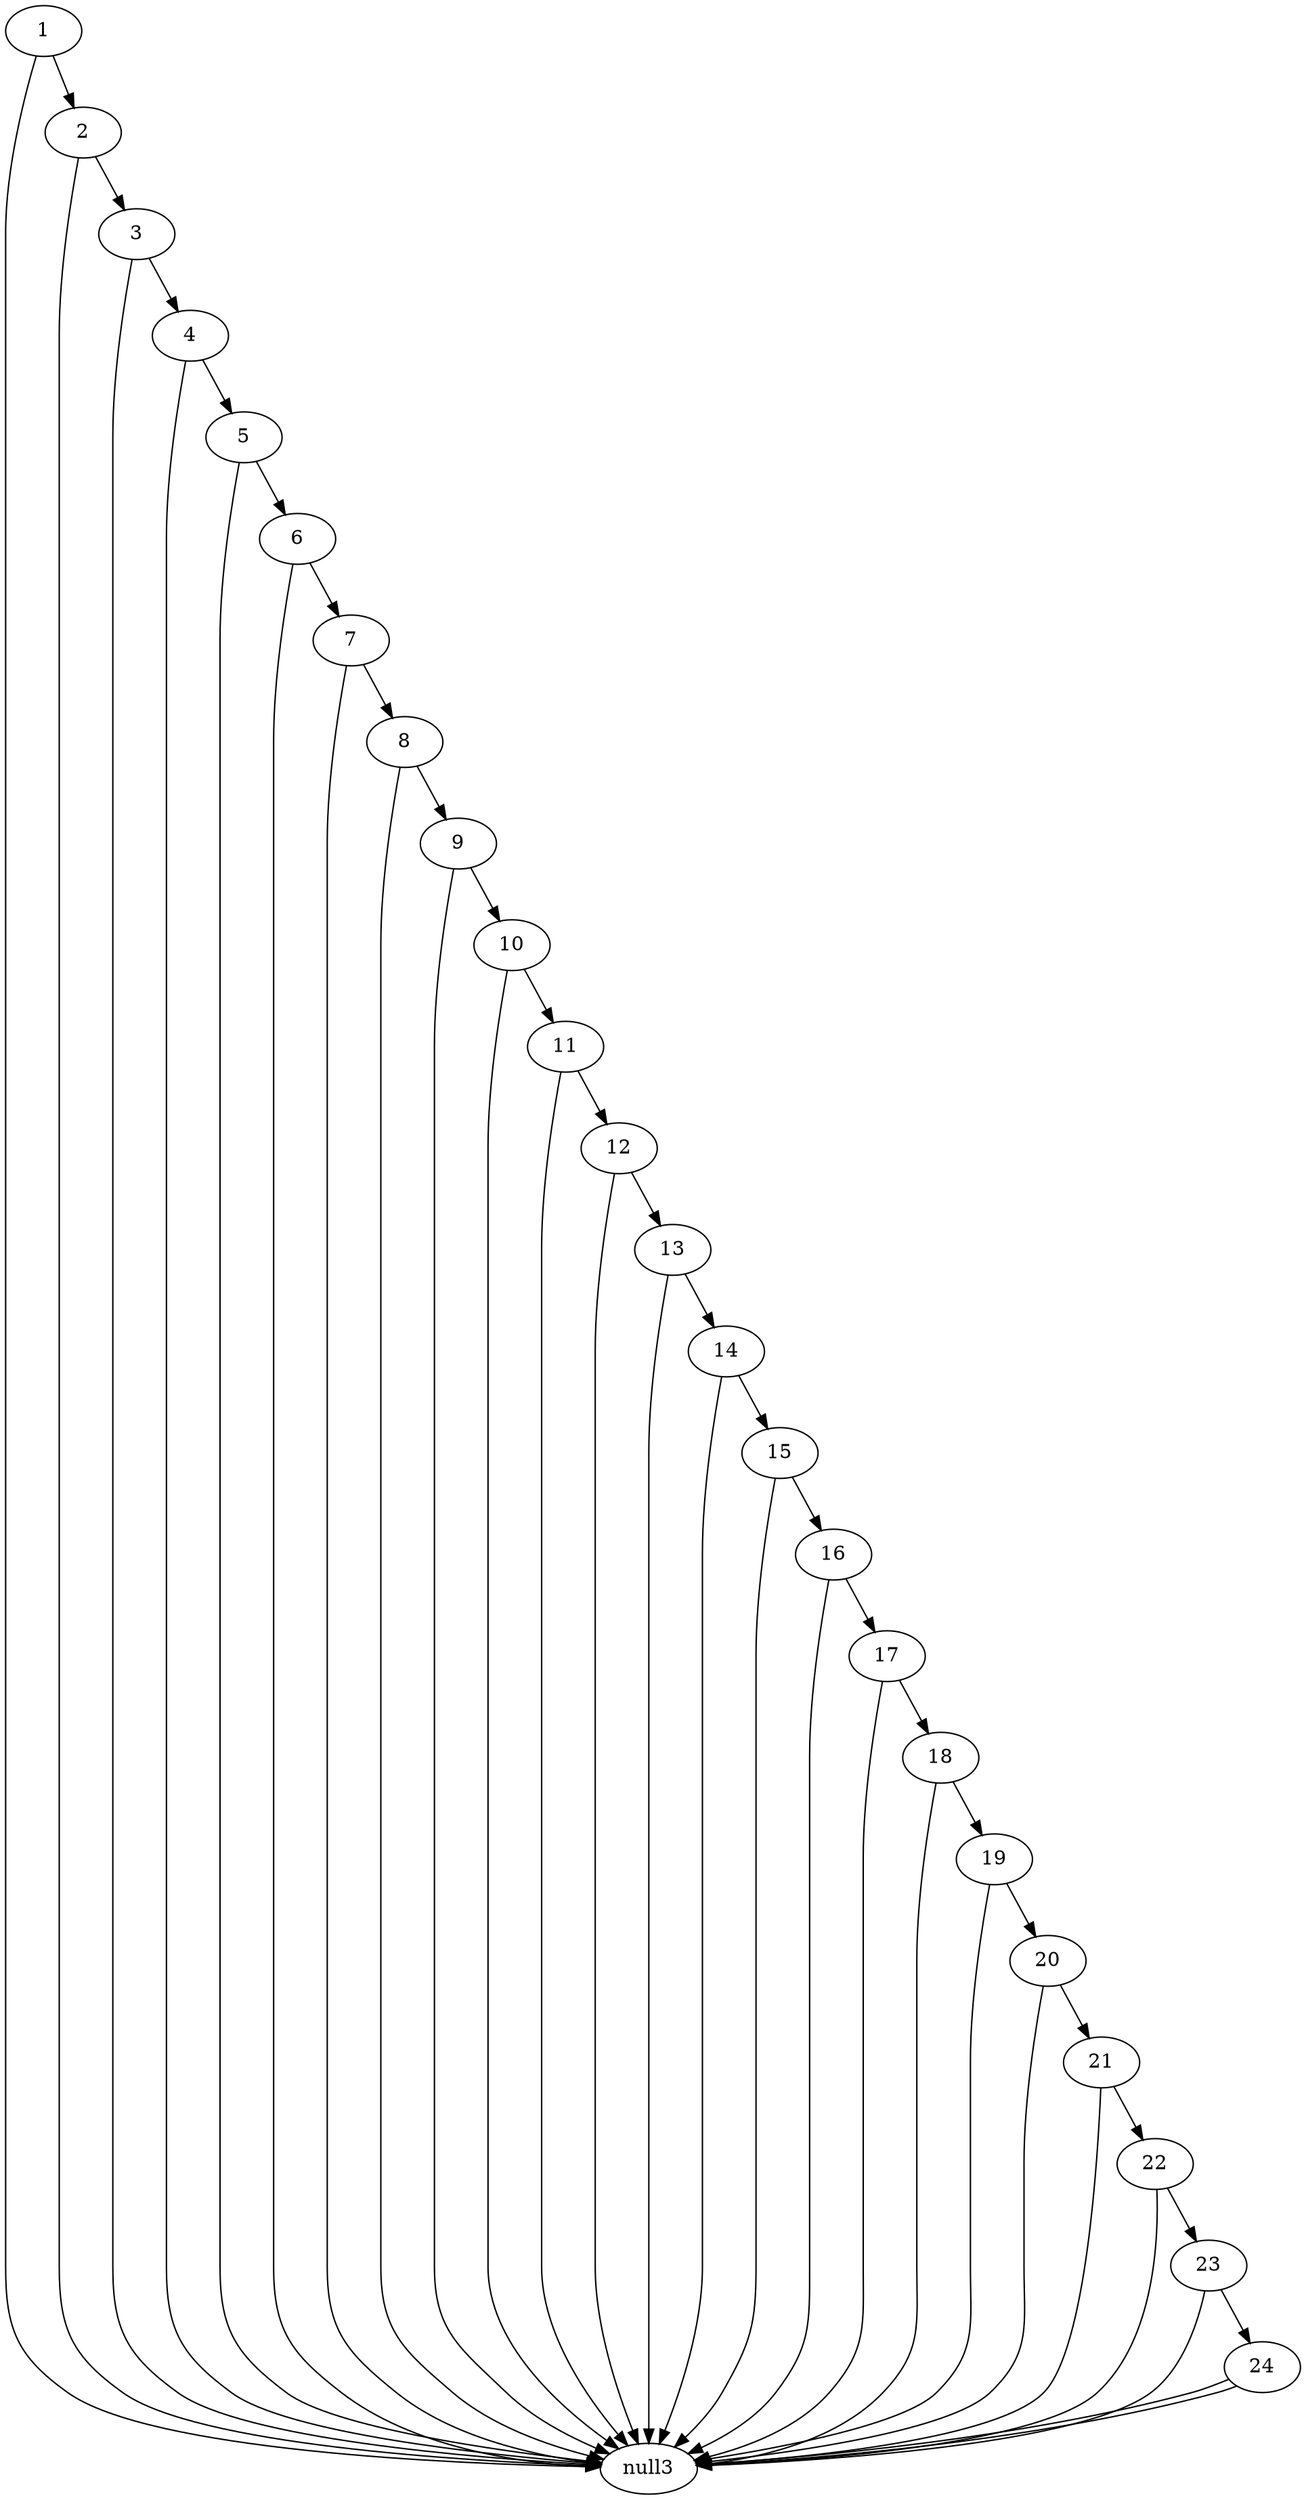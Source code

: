 digraph G {
1;
1 -> null3;
1 -> 2;
2;
2 -> null3;
2 -> 3;
3;
3 -> null3;
3 -> 4;
4;
4 -> null3;
4 -> 5;
5;
5 -> null3;
5 -> 6;
6;
6 -> null3;
6 -> 7;
7;
7 -> null3;
7 -> 8;
8;
8 -> null3;
8 -> 9;
9;
9 -> null3;
9 -> 10;
10;
10 -> null3;
10 -> 11;
11;
11 -> null3;
11 -> 12;
12;
12 -> null3;
12 -> 13;
13;
13 -> null3;
13 -> 14;
14;
14 -> null3;
14 -> 15;
15;
15 -> null3;
15 -> 16;
16;
16 -> null3;
16 -> 17;
17;
17 -> null3;
17 -> 18;
18;
18 -> null3;
18 -> 19;
19;
19 -> null3;
19 -> 20;
20;
20 -> null3;
20 -> 21;
21;
21 -> null3;
21 -> 22;
22;
22 -> null3;
22 -> 23;
23;
23 -> null3;
23 -> 24;
24;
24 -> null3;
24 -> null3;
}
